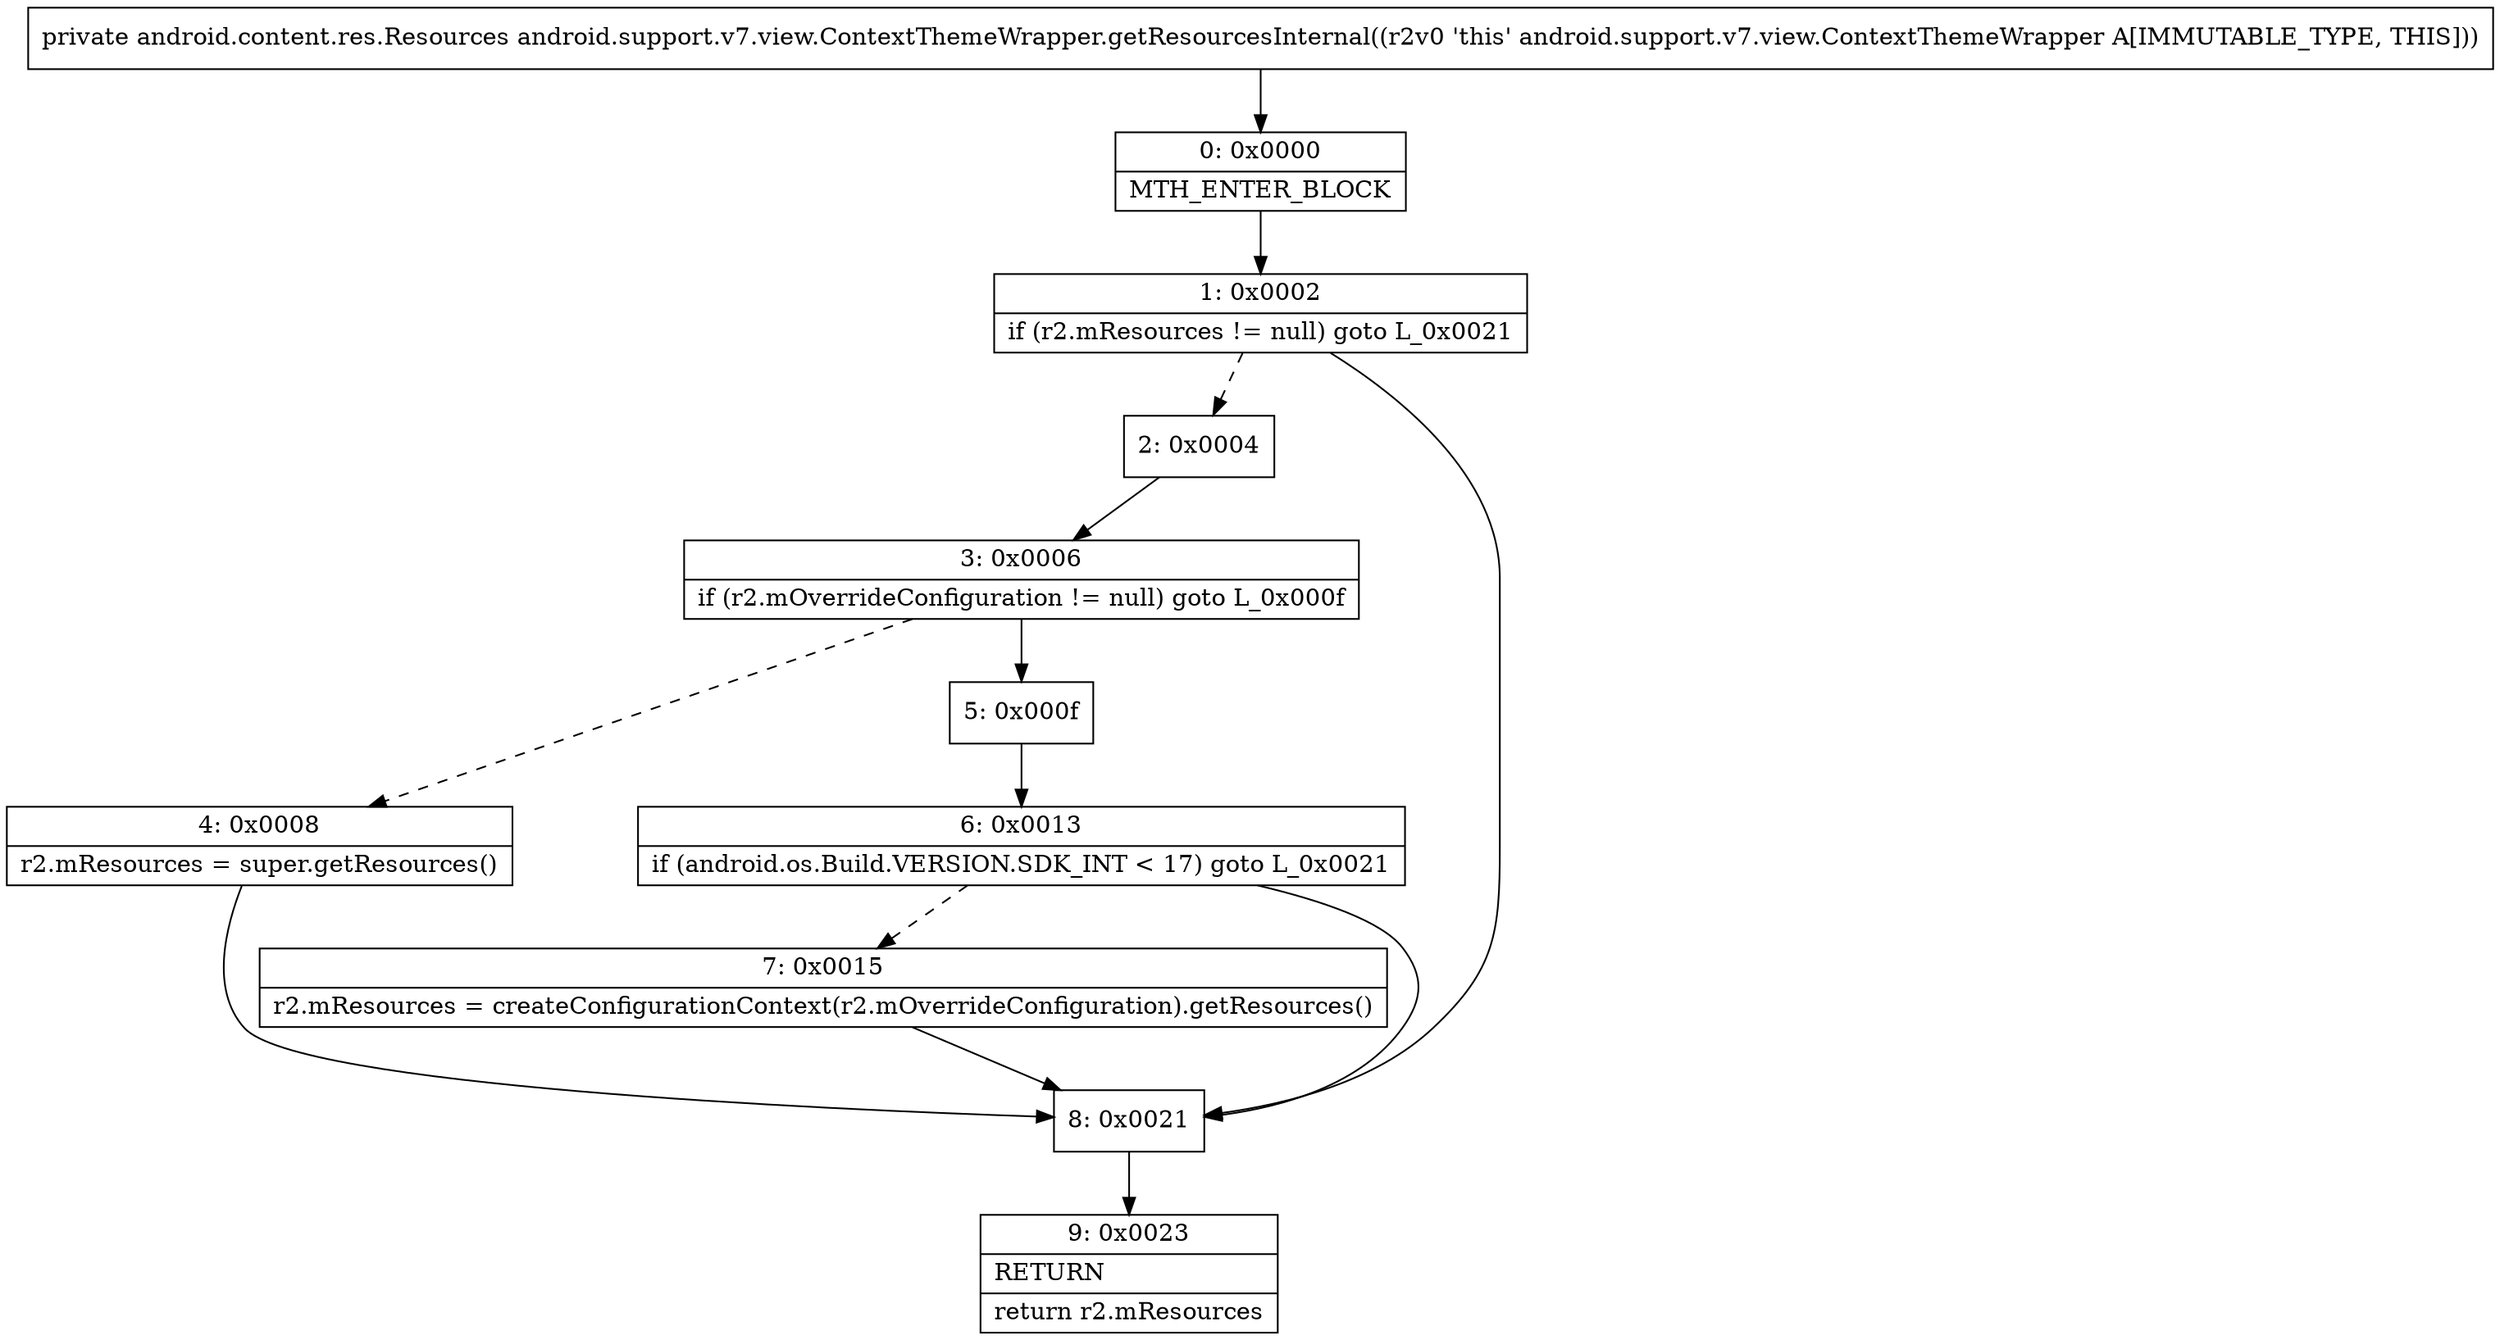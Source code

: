 digraph "CFG forandroid.support.v7.view.ContextThemeWrapper.getResourcesInternal()Landroid\/content\/res\/Resources;" {
Node_0 [shape=record,label="{0\:\ 0x0000|MTH_ENTER_BLOCK\l}"];
Node_1 [shape=record,label="{1\:\ 0x0002|if (r2.mResources != null) goto L_0x0021\l}"];
Node_2 [shape=record,label="{2\:\ 0x0004}"];
Node_3 [shape=record,label="{3\:\ 0x0006|if (r2.mOverrideConfiguration != null) goto L_0x000f\l}"];
Node_4 [shape=record,label="{4\:\ 0x0008|r2.mResources = super.getResources()\l}"];
Node_5 [shape=record,label="{5\:\ 0x000f}"];
Node_6 [shape=record,label="{6\:\ 0x0013|if (android.os.Build.VERSION.SDK_INT \< 17) goto L_0x0021\l}"];
Node_7 [shape=record,label="{7\:\ 0x0015|r2.mResources = createConfigurationContext(r2.mOverrideConfiguration).getResources()\l}"];
Node_8 [shape=record,label="{8\:\ 0x0021}"];
Node_9 [shape=record,label="{9\:\ 0x0023|RETURN\l|return r2.mResources\l}"];
MethodNode[shape=record,label="{private android.content.res.Resources android.support.v7.view.ContextThemeWrapper.getResourcesInternal((r2v0 'this' android.support.v7.view.ContextThemeWrapper A[IMMUTABLE_TYPE, THIS])) }"];
MethodNode -> Node_0;
Node_0 -> Node_1;
Node_1 -> Node_2[style=dashed];
Node_1 -> Node_8;
Node_2 -> Node_3;
Node_3 -> Node_4[style=dashed];
Node_3 -> Node_5;
Node_4 -> Node_8;
Node_5 -> Node_6;
Node_6 -> Node_7[style=dashed];
Node_6 -> Node_8;
Node_7 -> Node_8;
Node_8 -> Node_9;
}

